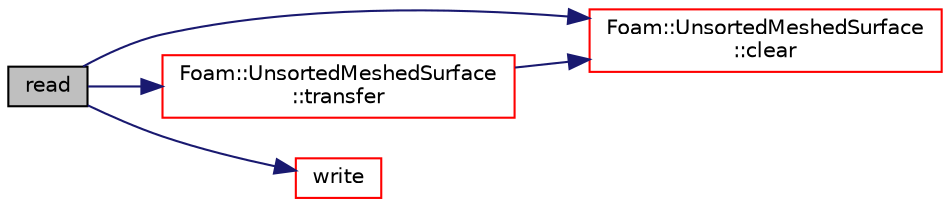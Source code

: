 digraph "read"
{
  bgcolor="transparent";
  edge [fontname="Helvetica",fontsize="10",labelfontname="Helvetica",labelfontsize="10"];
  node [fontname="Helvetica",fontsize="10",shape=record];
  rankdir="LR";
  Node1 [label="read",height=0.2,width=0.4,color="black", fillcolor="grey75", style="filled", fontcolor="black"];
  Node1 -> Node2 [color="midnightblue",fontsize="10",style="solid",fontname="Helvetica"];
  Node2 [label="Foam::UnsortedMeshedSurface\l::clear",height=0.2,width=0.4,color="red",URL="$a02871.html#ac8bb3912a3ce86b15842e79d0b421204",tooltip="Clear all storage. "];
  Node1 -> Node3 [color="midnightblue",fontsize="10",style="solid",fontname="Helvetica"];
  Node3 [label="Foam::UnsortedMeshedSurface\l::transfer",height=0.2,width=0.4,color="red",URL="$a02871.html#a6df38f92358a4c8ec775d27efb154326",tooltip="Transfer the contents of the argument and annul the argument. "];
  Node3 -> Node2 [color="midnightblue",fontsize="10",style="solid",fontname="Helvetica"];
  Node1 -> Node4 [color="midnightblue",fontsize="10",style="solid",fontname="Helvetica"];
  Node4 [label="write",height=0.2,width=0.4,color="red",URL="$a01744.html#a2a1e1394d9dd8932b738248c123a267f",tooltip="Write surface mesh components by proxy. "];
}
